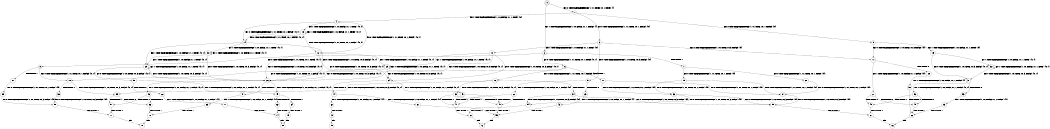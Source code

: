 digraph BCG {
size = "7, 10.5";
center = TRUE;
node [shape = circle];
0 [peripheries = 2];
0 -> 1 [label = "EX !0 !ATOMIC_EXCH_BRANCH (1, +1, TRUE, +0, 1, TRUE) !{}"];
0 -> 2 [label = "EX !1 !ATOMIC_EXCH_BRANCH (1, +0, FALSE, +1, 1, FALSE) !{}"];
1 -> 3 [label = "EX !0 !ATOMIC_EXCH_BRANCH (1, +1, TRUE, +0, 1, FALSE) !{0}"];
1 -> 4 [label = "EX !1 !ATOMIC_EXCH_BRANCH (1, +0, FALSE, +1, 1, TRUE) !{0}"];
1 -> 5 [label = "EX !0 !ATOMIC_EXCH_BRANCH (1, +1, TRUE, +0, 1, FALSE) !{0}"];
2 -> 6 [label = "EX !0 !ATOMIC_EXCH_BRANCH (1, +1, TRUE, +0, 1, TRUE) !{0, 1}"];
2 -> 7 [label = "TERMINATE !1"];
2 -> 8 [label = "EX !0 !ATOMIC_EXCH_BRANCH (1, +1, TRUE, +0, 1, TRUE) !{0, 1}"];
3 -> 9 [label = "EX !0 !ATOMIC_EXCH_BRANCH (1, +0, TRUE, +0, 3, FALSE) !{0}"];
3 -> 10 [label = "EX !1 !ATOMIC_EXCH_BRANCH (1, +0, FALSE, +1, 1, TRUE) !{0}"];
3 -> 11 [label = "EX !0 !ATOMIC_EXCH_BRANCH (1, +0, TRUE, +0, 3, FALSE) !{0}"];
4 -> 12 [label = "EX !0 !ATOMIC_EXCH_BRANCH (1, +1, TRUE, +0, 1, FALSE) !{0, 1}"];
4 -> 13 [label = "EX !1 !ATOMIC_EXCH_BRANCH (1, +0, FALSE, +1, 1, TRUE) !{0, 1}"];
4 -> 14 [label = "EX !0 !ATOMIC_EXCH_BRANCH (1, +1, TRUE, +0, 1, FALSE) !{0, 1}"];
5 -> 15 [label = "EX !1 !ATOMIC_EXCH_BRANCH (1, +0, FALSE, +1, 1, TRUE) !{0}"];
5 -> 11 [label = "EX !0 !ATOMIC_EXCH_BRANCH (1, +0, TRUE, +0, 3, FALSE) !{0}"];
6 -> 16 [label = "EX !0 !ATOMIC_EXCH_BRANCH (1, +1, TRUE, +0, 1, FALSE) !{0, 1}"];
6 -> 17 [label = "TERMINATE !1"];
6 -> 18 [label = "EX !0 !ATOMIC_EXCH_BRANCH (1, +1, TRUE, +0, 1, FALSE) !{0, 1}"];
7 -> 19 [label = "EX !0 !ATOMIC_EXCH_BRANCH (1, +1, TRUE, +0, 1, TRUE) !{0}"];
7 -> 20 [label = "EX !0 !ATOMIC_EXCH_BRANCH (1, +1, TRUE, +0, 1, TRUE) !{0}"];
8 -> 18 [label = "EX !0 !ATOMIC_EXCH_BRANCH (1, +1, TRUE, +0, 1, FALSE) !{0, 1}"];
8 -> 21 [label = "TERMINATE !1"];
9 -> 22 [label = "EX !1 !ATOMIC_EXCH_BRANCH (1, +0, FALSE, +1, 1, FALSE) !{0}"];
9 -> 23 [label = "TERMINATE !0"];
10 -> 24 [label = "EX !0 !ATOMIC_EXCH_BRANCH (1, +0, TRUE, +0, 3, FALSE) !{0, 1}"];
10 -> 25 [label = "EX !1 !ATOMIC_EXCH_BRANCH (1, +0, FALSE, +1, 1, TRUE) !{0, 1}"];
10 -> 26 [label = "EX !0 !ATOMIC_EXCH_BRANCH (1, +0, TRUE, +0, 3, FALSE) !{0, 1}"];
11 -> 27 [label = "EX !1 !ATOMIC_EXCH_BRANCH (1, +0, FALSE, +1, 1, FALSE) !{0}"];
11 -> 28 [label = "TERMINATE !0"];
12 -> 24 [label = "EX !0 !ATOMIC_EXCH_BRANCH (1, +0, TRUE, +0, 3, FALSE) !{0, 1}"];
12 -> 25 [label = "EX !1 !ATOMIC_EXCH_BRANCH (1, +0, FALSE, +1, 1, TRUE) !{0, 1}"];
12 -> 26 [label = "EX !0 !ATOMIC_EXCH_BRANCH (1, +0, TRUE, +0, 3, FALSE) !{0, 1}"];
13 -> 12 [label = "EX !0 !ATOMIC_EXCH_BRANCH (1, +1, TRUE, +0, 1, FALSE) !{0, 1}"];
13 -> 13 [label = "EX !1 !ATOMIC_EXCH_BRANCH (1, +0, FALSE, +1, 1, TRUE) !{0, 1}"];
13 -> 14 [label = "EX !0 !ATOMIC_EXCH_BRANCH (1, +1, TRUE, +0, 1, FALSE) !{0, 1}"];
14 -> 29 [label = "EX !1 !ATOMIC_EXCH_BRANCH (1, +0, FALSE, +1, 1, TRUE) !{0, 1}"];
14 -> 26 [label = "EX !0 !ATOMIC_EXCH_BRANCH (1, +0, TRUE, +0, 3, FALSE) !{0, 1}"];
14 -> 30 [label = "EX !1 !ATOMIC_EXCH_BRANCH (1, +0, FALSE, +1, 1, TRUE) !{0, 1}"];
15 -> 31 [label = "EX !0 !ATOMIC_EXCH_BRANCH (1, +0, TRUE, +0, 3, FALSE) !{0, 1}"];
15 -> 32 [label = "EX !1 !ATOMIC_EXCH_BRANCH (1, +0, FALSE, +1, 1, TRUE) !{0, 1}"];
16 -> 33 [label = "EX !0 !ATOMIC_EXCH_BRANCH (1, +0, TRUE, +0, 3, FALSE) !{0, 1}"];
16 -> 34 [label = "TERMINATE !1"];
16 -> 35 [label = "EX !0 !ATOMIC_EXCH_BRANCH (1, +0, TRUE, +0, 3, FALSE) !{0, 1}"];
17 -> 36 [label = "EX !0 !ATOMIC_EXCH_BRANCH (1, +1, TRUE, +0, 1, FALSE) !{0}"];
17 -> 37 [label = "EX !0 !ATOMIC_EXCH_BRANCH (1, +1, TRUE, +0, 1, FALSE) !{0}"];
18 -> 35 [label = "EX !0 !ATOMIC_EXCH_BRANCH (1, +0, TRUE, +0, 3, FALSE) !{0, 1}"];
18 -> 38 [label = "TERMINATE !1"];
19 -> 36 [label = "EX !0 !ATOMIC_EXCH_BRANCH (1, +1, TRUE, +0, 1, FALSE) !{0}"];
19 -> 37 [label = "EX !0 !ATOMIC_EXCH_BRANCH (1, +1, TRUE, +0, 1, FALSE) !{0}"];
20 -> 37 [label = "EX !0 !ATOMIC_EXCH_BRANCH (1, +1, TRUE, +0, 1, FALSE) !{0}"];
21 -> 39 [label = "EX !0 !ATOMIC_EXCH_BRANCH (1, +1, TRUE, +0, 1, FALSE) !{0}"];
22 -> 40 [label = "TERMINATE !0"];
22 -> 41 [label = "TERMINATE !1"];
23 -> 42 [label = "EX !1 !ATOMIC_EXCH_BRANCH (1, +0, FALSE, +1, 1, FALSE) !{}"];
24 -> 43 [label = "EX !1 !ATOMIC_EXCH_BRANCH (1, +0, FALSE, +1, 1, FALSE) !{0, 1}"];
24 -> 44 [label = "TERMINATE !0"];
25 -> 24 [label = "EX !0 !ATOMIC_EXCH_BRANCH (1, +0, TRUE, +0, 3, FALSE) !{0, 1}"];
25 -> 25 [label = "EX !1 !ATOMIC_EXCH_BRANCH (1, +0, FALSE, +1, 1, TRUE) !{0, 1}"];
25 -> 26 [label = "EX !0 !ATOMIC_EXCH_BRANCH (1, +0, TRUE, +0, 3, FALSE) !{0, 1}"];
26 -> 45 [label = "EX !1 !ATOMIC_EXCH_BRANCH (1, +0, FALSE, +1, 1, FALSE) !{0, 1}"];
26 -> 46 [label = "EX !1 !ATOMIC_EXCH_BRANCH (1, +0, FALSE, +1, 1, FALSE) !{0, 1}"];
26 -> 47 [label = "TERMINATE !0"];
27 -> 48 [label = "TERMINATE !0"];
27 -> 49 [label = "TERMINATE !1"];
28 -> 50 [label = "EX !1 !ATOMIC_EXCH_BRANCH (1, +0, FALSE, +1, 1, FALSE) !{}"];
29 -> 51 [label = "EX !0 !ATOMIC_EXCH_BRANCH (1, +0, TRUE, +0, 3, FALSE) !{0, 1}"];
29 -> 29 [label = "EX !1 !ATOMIC_EXCH_BRANCH (1, +0, FALSE, +1, 1, TRUE) !{0, 1}"];
29 -> 26 [label = "EX !0 !ATOMIC_EXCH_BRANCH (1, +0, TRUE, +0, 3, FALSE) !{0, 1}"];
30 -> 29 [label = "EX !1 !ATOMIC_EXCH_BRANCH (1, +0, FALSE, +1, 1, TRUE) !{0, 1}"];
30 -> 26 [label = "EX !0 !ATOMIC_EXCH_BRANCH (1, +0, TRUE, +0, 3, FALSE) !{0, 1}"];
30 -> 30 [label = "EX !1 !ATOMIC_EXCH_BRANCH (1, +0, FALSE, +1, 1, TRUE) !{0, 1}"];
31 -> 52 [label = "EX !1 !ATOMIC_EXCH_BRANCH (1, +0, FALSE, +1, 1, FALSE) !{0, 1}"];
31 -> 53 [label = "TERMINATE !0"];
32 -> 31 [label = "EX !0 !ATOMIC_EXCH_BRANCH (1, +0, TRUE, +0, 3, FALSE) !{0, 1}"];
32 -> 32 [label = "EX !1 !ATOMIC_EXCH_BRANCH (1, +0, FALSE, +1, 1, TRUE) !{0, 1}"];
33 -> 40 [label = "TERMINATE !0"];
33 -> 41 [label = "TERMINATE !1"];
34 -> 54 [label = "EX !0 !ATOMIC_EXCH_BRANCH (1, +0, TRUE, +0, 3, FALSE) !{0}"];
34 -> 55 [label = "EX !0 !ATOMIC_EXCH_BRANCH (1, +0, TRUE, +0, 3, FALSE) !{0}"];
35 -> 56 [label = "TERMINATE !0"];
35 -> 57 [label = "TERMINATE !1"];
36 -> 54 [label = "EX !0 !ATOMIC_EXCH_BRANCH (1, +0, TRUE, +0, 3, FALSE) !{0}"];
36 -> 55 [label = "EX !0 !ATOMIC_EXCH_BRANCH (1, +0, TRUE, +0, 3, FALSE) !{0}"];
37 -> 55 [label = "EX !0 !ATOMIC_EXCH_BRANCH (1, +0, TRUE, +0, 3, FALSE) !{0}"];
38 -> 58 [label = "EX !0 !ATOMIC_EXCH_BRANCH (1, +0, TRUE, +0, 3, FALSE) !{0}"];
39 -> 58 [label = "EX !0 !ATOMIC_EXCH_BRANCH (1, +0, TRUE, +0, 3, FALSE) !{0}"];
40 -> 59 [label = "TERMINATE !1"];
41 -> 60 [label = "TERMINATE !0"];
42 -> 59 [label = "TERMINATE !1"];
43 -> 40 [label = "TERMINATE !0"];
43 -> 41 [label = "TERMINATE !1"];
44 -> 61 [label = "EX !1 !ATOMIC_EXCH_BRANCH (1, +0, FALSE, +1, 1, FALSE) !{1}"];
44 -> 62 [label = "EX !1 !ATOMIC_EXCH_BRANCH (1, +0, FALSE, +1, 1, FALSE) !{1}"];
45 -> 63 [label = "TERMINATE !0"];
45 -> 64 [label = "TERMINATE !1"];
46 -> 56 [label = "TERMINATE !0"];
46 -> 57 [label = "TERMINATE !1"];
47 -> 65 [label = "EX !1 !ATOMIC_EXCH_BRANCH (1, +0, FALSE, +1, 1, FALSE) !{1}"];
48 -> 66 [label = "TERMINATE !1"];
49 -> 67 [label = "TERMINATE !0"];
50 -> 66 [label = "TERMINATE !1"];
51 -> 45 [label = "EX !1 !ATOMIC_EXCH_BRANCH (1, +0, FALSE, +1, 1, FALSE) !{0, 1}"];
51 -> 68 [label = "TERMINATE !0"];
52 -> 48 [label = "TERMINATE !0"];
52 -> 49 [label = "TERMINATE !1"];
53 -> 69 [label = "EX !1 !ATOMIC_EXCH_BRANCH (1, +0, FALSE, +1, 1, FALSE) !{1}"];
54 -> 60 [label = "TERMINATE !0"];
55 -> 67 [label = "TERMINATE !0"];
56 -> 70 [label = "TERMINATE !1"];
57 -> 71 [label = "TERMINATE !0"];
58 -> 71 [label = "TERMINATE !0"];
59 -> 72 [label = "exit"];
60 -> 72 [label = "exit"];
61 -> 59 [label = "TERMINATE !1"];
62 -> 73 [label = "TERMINATE !1"];
63 -> 74 [label = "TERMINATE !1"];
64 -> 75 [label = "TERMINATE !0"];
65 -> 70 [label = "TERMINATE !1"];
66 -> 76 [label = "exit"];
67 -> 76 [label = "exit"];
68 -> 77 [label = "EX !1 !ATOMIC_EXCH_BRANCH (1, +0, FALSE, +1, 1, FALSE) !{1}"];
69 -> 66 [label = "TERMINATE !1"];
70 -> 78 [label = "exit"];
71 -> 78 [label = "exit"];
73 -> 79 [label = "exit"];
74 -> 80 [label = "exit"];
75 -> 80 [label = "exit"];
77 -> 74 [label = "TERMINATE !1"];
}
